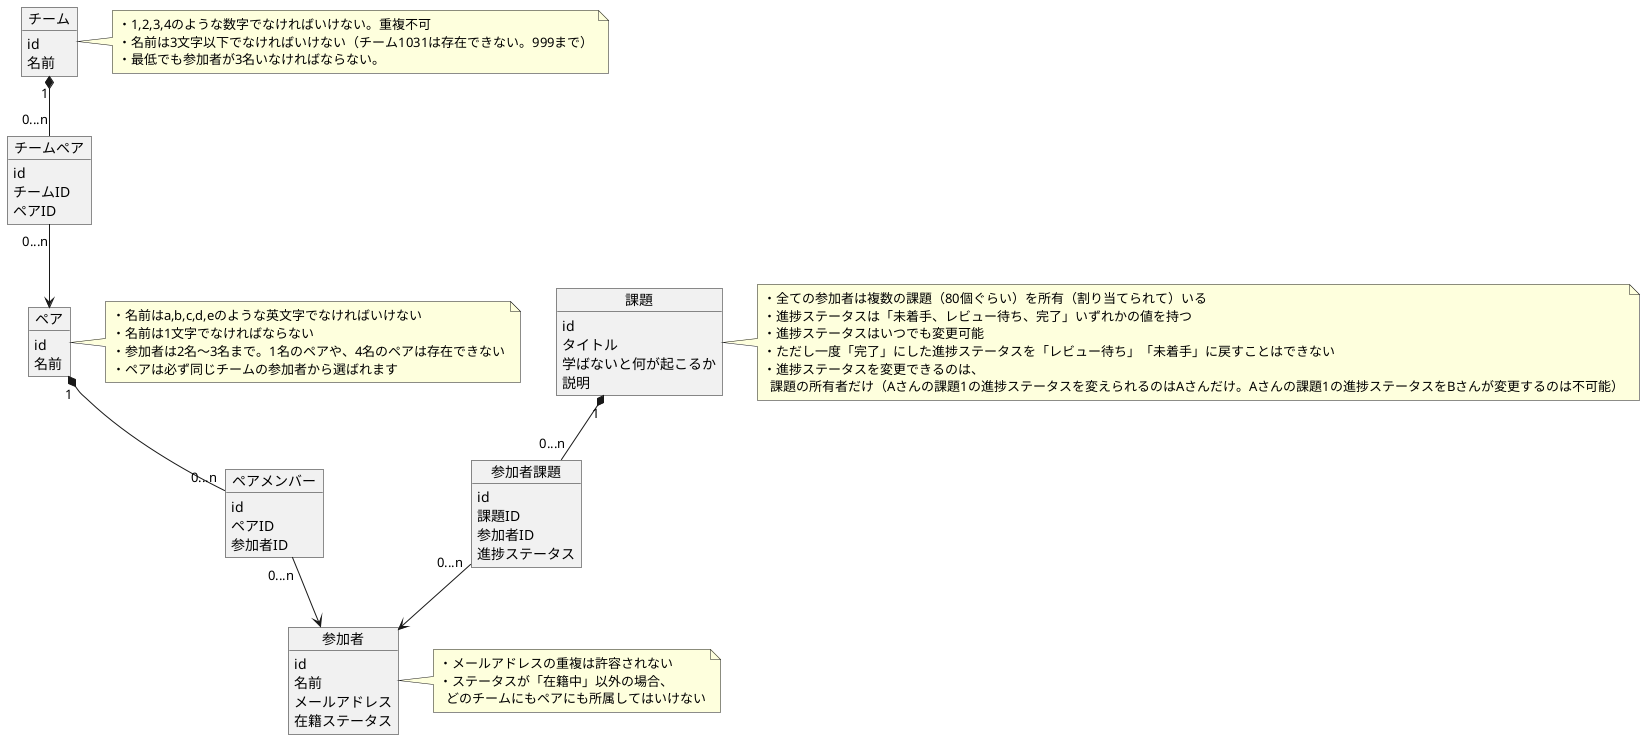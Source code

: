 @startuml
object 参加者 {
  id
  名前
  メールアドレス
  在籍ステータス
}

note right of (参加者)
・メールアドレスの重複は許容されない
・ステータスが「在籍中」以外の場合、
  どのチームにもペアにも所属してはいけない
end note

object ペア{
  id
  名前
}

note right of (ペア)
・名前はa,b,c,d,eのような英文字でなければいけない
・名前は1文字でなければならない
・参加者は2名〜3名まで。1名のペアや、4名のペアは存在できない
・ペアは必ず同じチームの参加者から選ばれます
end note

object ペアメンバー {
  id
  ペアID
  参加者ID
}

ペア "1" *-- "0...n" ペアメンバー
ペアメンバー "0...n" --> 参加者

object チーム {
  id
  名前
}

note right of (チーム)
・1,2,3,4のような数字でなければいけない。重複不可
・名前は3文字以下でなければいけない（チーム1031は存在できない。999まで）
・最低でも参加者が3名いなければならない。
end note

object チームペア {
  id
  チームID
  ペアID
}

チーム "1" *-- "0...n" チームペア
チームペア "0...n" --> ペア


object 課題 {
  id
  タイトル
  学ばないと何が起こるか
  説明
}

note right of (課題)
・全ての参加者は複数の課題（80個ぐらい）を所有（割り当てられて）いる
・進捗ステータスは「未着手、レビュー待ち、完了」いずれかの値を持つ
・進捗ステータスはいつでも変更可能
・ただし一度「完了」にした進捗ステータスを「レビュー待ち」「未着手」に戻すことはできない
・進捗ステータスを変更できるのは、
  課題の所有者だけ（Aさんの課題1の進捗ステータスを変えられるのはAさんだけ。Aさんの課題1の進捗ステータスをBさんが変更するのは不可能）
end note

object 参加者課題 {
  id
  課題ID
  参加者ID
  進捗ステータス
}

課題 "1" *-- "0...n" 参加者課題
参加者課題 "0...n" --> 参加者

@enduml
